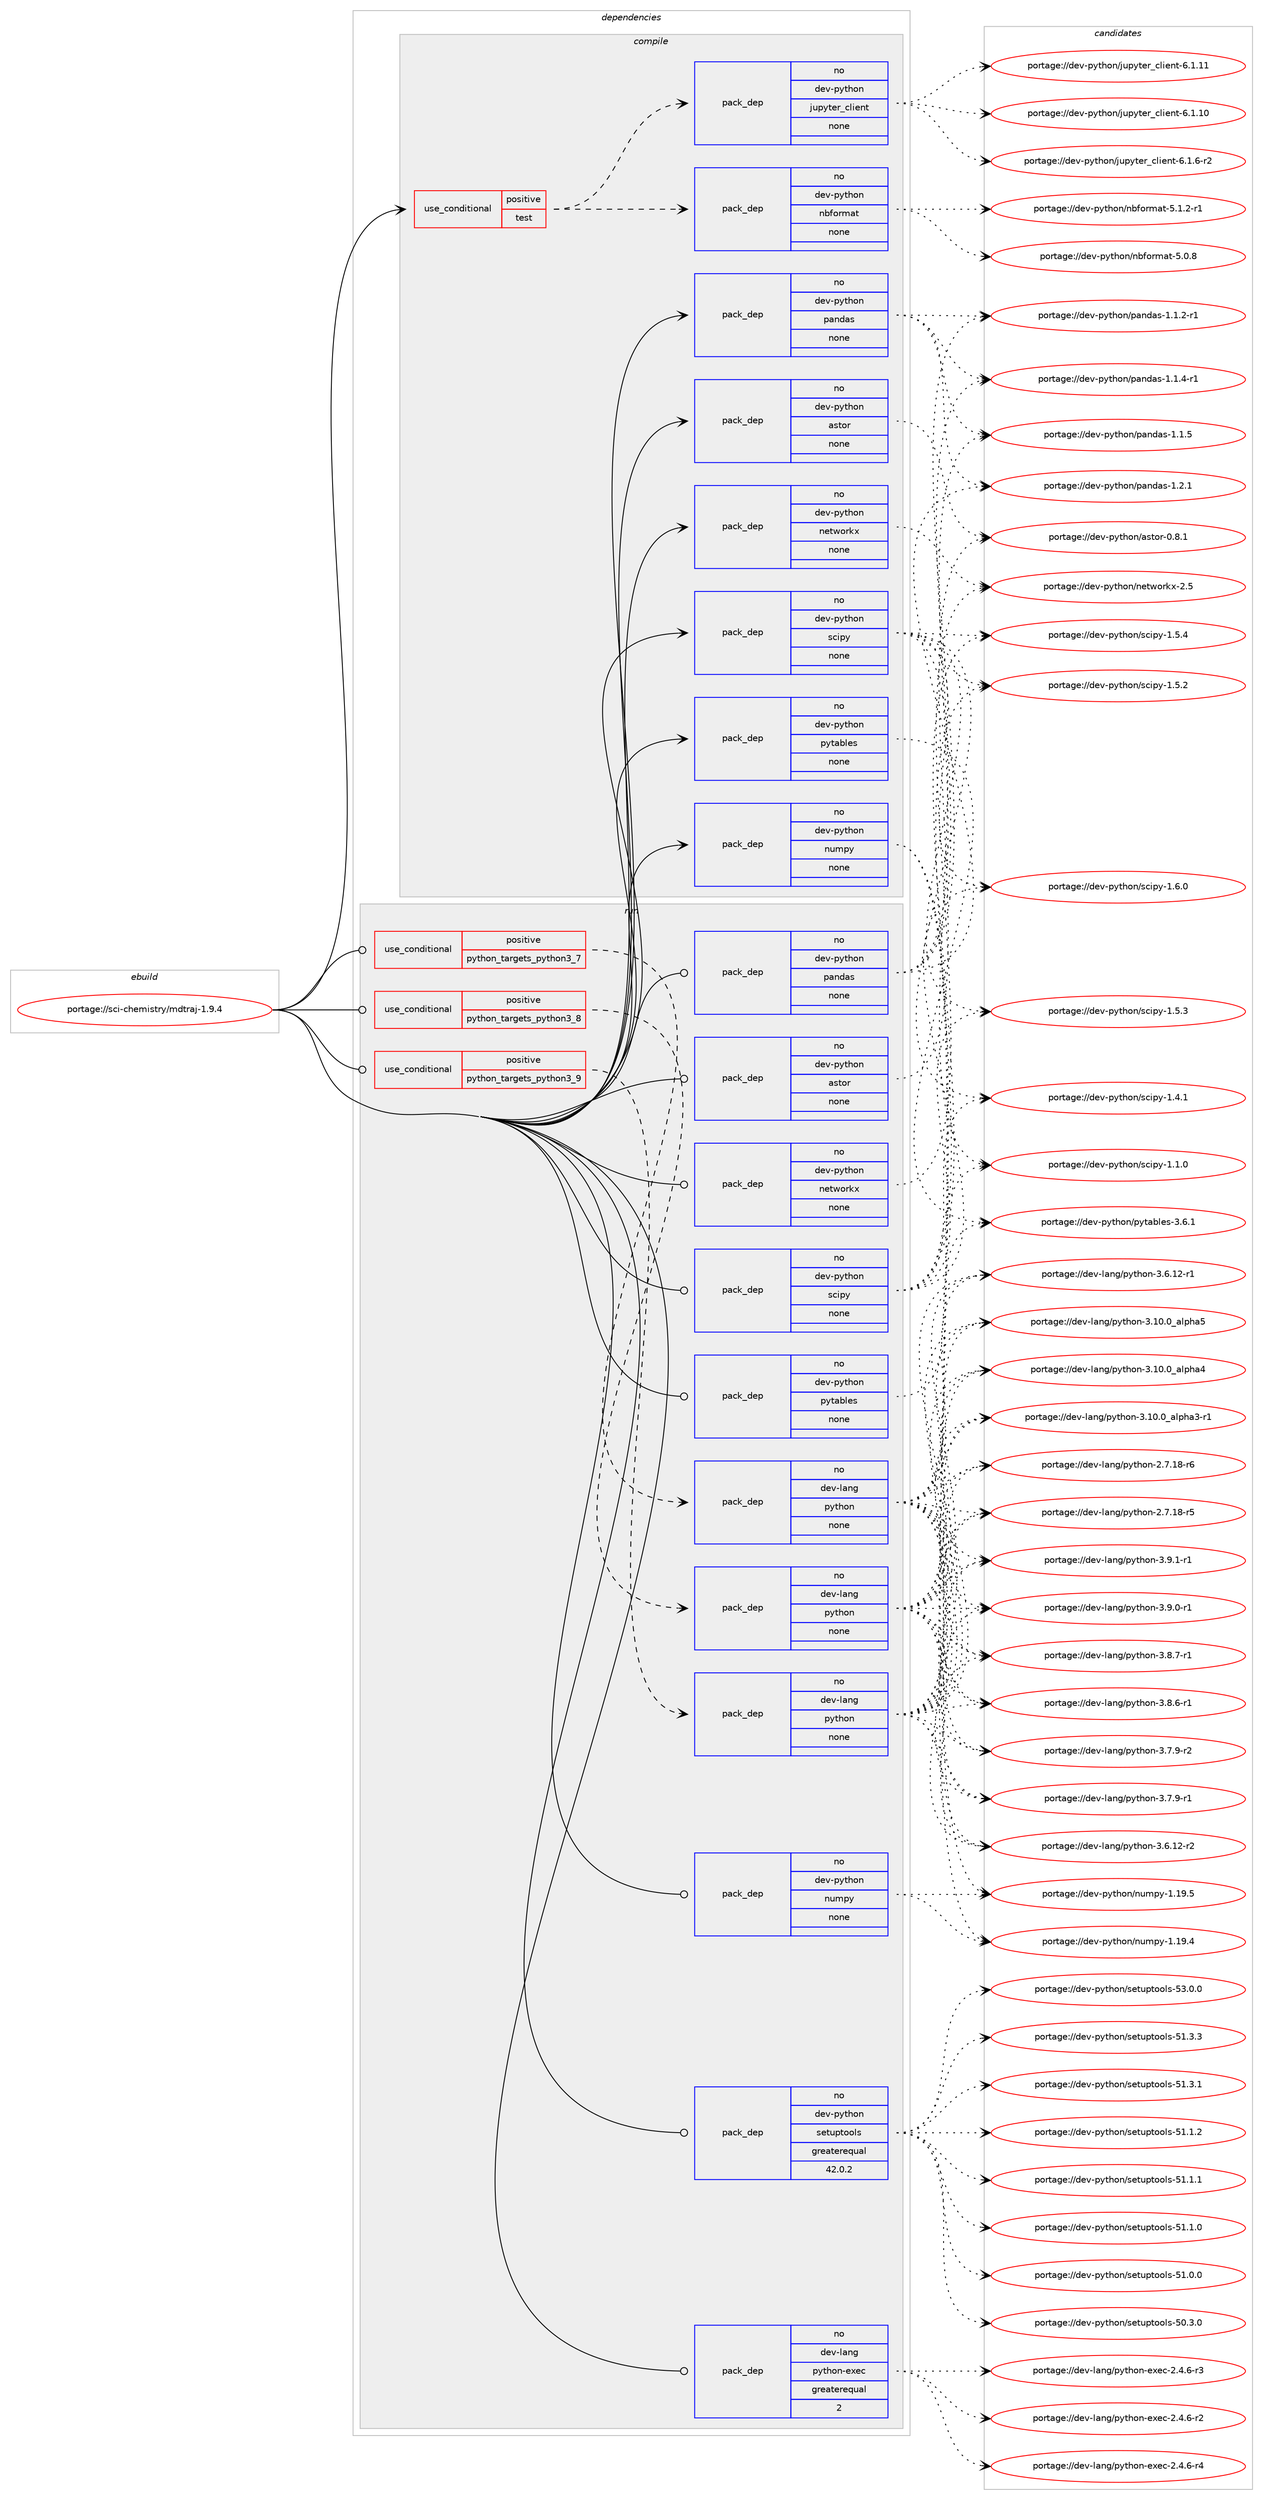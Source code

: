 digraph prolog {

# *************
# Graph options
# *************

newrank=true;
concentrate=true;
compound=true;
graph [rankdir=LR,fontname=Helvetica,fontsize=10,ranksep=1.5];#, ranksep=2.5, nodesep=0.2];
edge  [arrowhead=vee];
node  [fontname=Helvetica,fontsize=10];

# **********
# The ebuild
# **********

subgraph cluster_leftcol {
color=gray;
rank=same;
label=<<i>ebuild</i>>;
id [label="portage://sci-chemistry/mdtraj-1.9.4", color=red, width=4, href="../sci-chemistry/mdtraj-1.9.4.svg"];
}

# ****************
# The dependencies
# ****************

subgraph cluster_midcol {
color=gray;
label=<<i>dependencies</i>>;
subgraph cluster_compile {
fillcolor="#eeeeee";
style=filled;
label=<<i>compile</i>>;
subgraph cond5884 {
dependency18990 [label=<<TABLE BORDER="0" CELLBORDER="1" CELLSPACING="0" CELLPADDING="4"><TR><TD ROWSPAN="3" CELLPADDING="10">use_conditional</TD></TR><TR><TD>positive</TD></TR><TR><TD>test</TD></TR></TABLE>>, shape=none, color=red];
subgraph pack12956 {
dependency18991 [label=<<TABLE BORDER="0" CELLBORDER="1" CELLSPACING="0" CELLPADDING="4" WIDTH="220"><TR><TD ROWSPAN="6" CELLPADDING="30">pack_dep</TD></TR><TR><TD WIDTH="110">no</TD></TR><TR><TD>dev-python</TD></TR><TR><TD>jupyter_client</TD></TR><TR><TD>none</TD></TR><TR><TD></TD></TR></TABLE>>, shape=none, color=blue];
}
dependency18990:e -> dependency18991:w [weight=20,style="dashed",arrowhead="vee"];
subgraph pack12957 {
dependency18992 [label=<<TABLE BORDER="0" CELLBORDER="1" CELLSPACING="0" CELLPADDING="4" WIDTH="220"><TR><TD ROWSPAN="6" CELLPADDING="30">pack_dep</TD></TR><TR><TD WIDTH="110">no</TD></TR><TR><TD>dev-python</TD></TR><TR><TD>nbformat</TD></TR><TR><TD>none</TD></TR><TR><TD></TD></TR></TABLE>>, shape=none, color=blue];
}
dependency18990:e -> dependency18992:w [weight=20,style="dashed",arrowhead="vee"];
}
id:e -> dependency18990:w [weight=20,style="solid",arrowhead="vee"];
subgraph pack12958 {
dependency18993 [label=<<TABLE BORDER="0" CELLBORDER="1" CELLSPACING="0" CELLPADDING="4" WIDTH="220"><TR><TD ROWSPAN="6" CELLPADDING="30">pack_dep</TD></TR><TR><TD WIDTH="110">no</TD></TR><TR><TD>dev-python</TD></TR><TR><TD>astor</TD></TR><TR><TD>none</TD></TR><TR><TD></TD></TR></TABLE>>, shape=none, color=blue];
}
id:e -> dependency18993:w [weight=20,style="solid",arrowhead="vee"];
subgraph pack12959 {
dependency18994 [label=<<TABLE BORDER="0" CELLBORDER="1" CELLSPACING="0" CELLPADDING="4" WIDTH="220"><TR><TD ROWSPAN="6" CELLPADDING="30">pack_dep</TD></TR><TR><TD WIDTH="110">no</TD></TR><TR><TD>dev-python</TD></TR><TR><TD>networkx</TD></TR><TR><TD>none</TD></TR><TR><TD></TD></TR></TABLE>>, shape=none, color=blue];
}
id:e -> dependency18994:w [weight=20,style="solid",arrowhead="vee"];
subgraph pack12960 {
dependency18995 [label=<<TABLE BORDER="0" CELLBORDER="1" CELLSPACING="0" CELLPADDING="4" WIDTH="220"><TR><TD ROWSPAN="6" CELLPADDING="30">pack_dep</TD></TR><TR><TD WIDTH="110">no</TD></TR><TR><TD>dev-python</TD></TR><TR><TD>numpy</TD></TR><TR><TD>none</TD></TR><TR><TD></TD></TR></TABLE>>, shape=none, color=blue];
}
id:e -> dependency18995:w [weight=20,style="solid",arrowhead="vee"];
subgraph pack12961 {
dependency18996 [label=<<TABLE BORDER="0" CELLBORDER="1" CELLSPACING="0" CELLPADDING="4" WIDTH="220"><TR><TD ROWSPAN="6" CELLPADDING="30">pack_dep</TD></TR><TR><TD WIDTH="110">no</TD></TR><TR><TD>dev-python</TD></TR><TR><TD>pandas</TD></TR><TR><TD>none</TD></TR><TR><TD></TD></TR></TABLE>>, shape=none, color=blue];
}
id:e -> dependency18996:w [weight=20,style="solid",arrowhead="vee"];
subgraph pack12962 {
dependency18997 [label=<<TABLE BORDER="0" CELLBORDER="1" CELLSPACING="0" CELLPADDING="4" WIDTH="220"><TR><TD ROWSPAN="6" CELLPADDING="30">pack_dep</TD></TR><TR><TD WIDTH="110">no</TD></TR><TR><TD>dev-python</TD></TR><TR><TD>pytables</TD></TR><TR><TD>none</TD></TR><TR><TD></TD></TR></TABLE>>, shape=none, color=blue];
}
id:e -> dependency18997:w [weight=20,style="solid",arrowhead="vee"];
subgraph pack12963 {
dependency18998 [label=<<TABLE BORDER="0" CELLBORDER="1" CELLSPACING="0" CELLPADDING="4" WIDTH="220"><TR><TD ROWSPAN="6" CELLPADDING="30">pack_dep</TD></TR><TR><TD WIDTH="110">no</TD></TR><TR><TD>dev-python</TD></TR><TR><TD>scipy</TD></TR><TR><TD>none</TD></TR><TR><TD></TD></TR></TABLE>>, shape=none, color=blue];
}
id:e -> dependency18998:w [weight=20,style="solid",arrowhead="vee"];
}
subgraph cluster_compileandrun {
fillcolor="#eeeeee";
style=filled;
label=<<i>compile and run</i>>;
}
subgraph cluster_run {
fillcolor="#eeeeee";
style=filled;
label=<<i>run</i>>;
subgraph cond5885 {
dependency18999 [label=<<TABLE BORDER="0" CELLBORDER="1" CELLSPACING="0" CELLPADDING="4"><TR><TD ROWSPAN="3" CELLPADDING="10">use_conditional</TD></TR><TR><TD>positive</TD></TR><TR><TD>python_targets_python3_7</TD></TR></TABLE>>, shape=none, color=red];
subgraph pack12964 {
dependency19000 [label=<<TABLE BORDER="0" CELLBORDER="1" CELLSPACING="0" CELLPADDING="4" WIDTH="220"><TR><TD ROWSPAN="6" CELLPADDING="30">pack_dep</TD></TR><TR><TD WIDTH="110">no</TD></TR><TR><TD>dev-lang</TD></TR><TR><TD>python</TD></TR><TR><TD>none</TD></TR><TR><TD></TD></TR></TABLE>>, shape=none, color=blue];
}
dependency18999:e -> dependency19000:w [weight=20,style="dashed",arrowhead="vee"];
}
id:e -> dependency18999:w [weight=20,style="solid",arrowhead="odot"];
subgraph cond5886 {
dependency19001 [label=<<TABLE BORDER="0" CELLBORDER="1" CELLSPACING="0" CELLPADDING="4"><TR><TD ROWSPAN="3" CELLPADDING="10">use_conditional</TD></TR><TR><TD>positive</TD></TR><TR><TD>python_targets_python3_8</TD></TR></TABLE>>, shape=none, color=red];
subgraph pack12965 {
dependency19002 [label=<<TABLE BORDER="0" CELLBORDER="1" CELLSPACING="0" CELLPADDING="4" WIDTH="220"><TR><TD ROWSPAN="6" CELLPADDING="30">pack_dep</TD></TR><TR><TD WIDTH="110">no</TD></TR><TR><TD>dev-lang</TD></TR><TR><TD>python</TD></TR><TR><TD>none</TD></TR><TR><TD></TD></TR></TABLE>>, shape=none, color=blue];
}
dependency19001:e -> dependency19002:w [weight=20,style="dashed",arrowhead="vee"];
}
id:e -> dependency19001:w [weight=20,style="solid",arrowhead="odot"];
subgraph cond5887 {
dependency19003 [label=<<TABLE BORDER="0" CELLBORDER="1" CELLSPACING="0" CELLPADDING="4"><TR><TD ROWSPAN="3" CELLPADDING="10">use_conditional</TD></TR><TR><TD>positive</TD></TR><TR><TD>python_targets_python3_9</TD></TR></TABLE>>, shape=none, color=red];
subgraph pack12966 {
dependency19004 [label=<<TABLE BORDER="0" CELLBORDER="1" CELLSPACING="0" CELLPADDING="4" WIDTH="220"><TR><TD ROWSPAN="6" CELLPADDING="30">pack_dep</TD></TR><TR><TD WIDTH="110">no</TD></TR><TR><TD>dev-lang</TD></TR><TR><TD>python</TD></TR><TR><TD>none</TD></TR><TR><TD></TD></TR></TABLE>>, shape=none, color=blue];
}
dependency19003:e -> dependency19004:w [weight=20,style="dashed",arrowhead="vee"];
}
id:e -> dependency19003:w [weight=20,style="solid",arrowhead="odot"];
subgraph pack12967 {
dependency19005 [label=<<TABLE BORDER="0" CELLBORDER="1" CELLSPACING="0" CELLPADDING="4" WIDTH="220"><TR><TD ROWSPAN="6" CELLPADDING="30">pack_dep</TD></TR><TR><TD WIDTH="110">no</TD></TR><TR><TD>dev-lang</TD></TR><TR><TD>python-exec</TD></TR><TR><TD>greaterequal</TD></TR><TR><TD>2</TD></TR></TABLE>>, shape=none, color=blue];
}
id:e -> dependency19005:w [weight=20,style="solid",arrowhead="odot"];
subgraph pack12968 {
dependency19006 [label=<<TABLE BORDER="0" CELLBORDER="1" CELLSPACING="0" CELLPADDING="4" WIDTH="220"><TR><TD ROWSPAN="6" CELLPADDING="30">pack_dep</TD></TR><TR><TD WIDTH="110">no</TD></TR><TR><TD>dev-python</TD></TR><TR><TD>astor</TD></TR><TR><TD>none</TD></TR><TR><TD></TD></TR></TABLE>>, shape=none, color=blue];
}
id:e -> dependency19006:w [weight=20,style="solid",arrowhead="odot"];
subgraph pack12969 {
dependency19007 [label=<<TABLE BORDER="0" CELLBORDER="1" CELLSPACING="0" CELLPADDING="4" WIDTH="220"><TR><TD ROWSPAN="6" CELLPADDING="30">pack_dep</TD></TR><TR><TD WIDTH="110">no</TD></TR><TR><TD>dev-python</TD></TR><TR><TD>networkx</TD></TR><TR><TD>none</TD></TR><TR><TD></TD></TR></TABLE>>, shape=none, color=blue];
}
id:e -> dependency19007:w [weight=20,style="solid",arrowhead="odot"];
subgraph pack12970 {
dependency19008 [label=<<TABLE BORDER="0" CELLBORDER="1" CELLSPACING="0" CELLPADDING="4" WIDTH="220"><TR><TD ROWSPAN="6" CELLPADDING="30">pack_dep</TD></TR><TR><TD WIDTH="110">no</TD></TR><TR><TD>dev-python</TD></TR><TR><TD>numpy</TD></TR><TR><TD>none</TD></TR><TR><TD></TD></TR></TABLE>>, shape=none, color=blue];
}
id:e -> dependency19008:w [weight=20,style="solid",arrowhead="odot"];
subgraph pack12971 {
dependency19009 [label=<<TABLE BORDER="0" CELLBORDER="1" CELLSPACING="0" CELLPADDING="4" WIDTH="220"><TR><TD ROWSPAN="6" CELLPADDING="30">pack_dep</TD></TR><TR><TD WIDTH="110">no</TD></TR><TR><TD>dev-python</TD></TR><TR><TD>pandas</TD></TR><TR><TD>none</TD></TR><TR><TD></TD></TR></TABLE>>, shape=none, color=blue];
}
id:e -> dependency19009:w [weight=20,style="solid",arrowhead="odot"];
subgraph pack12972 {
dependency19010 [label=<<TABLE BORDER="0" CELLBORDER="1" CELLSPACING="0" CELLPADDING="4" WIDTH="220"><TR><TD ROWSPAN="6" CELLPADDING="30">pack_dep</TD></TR><TR><TD WIDTH="110">no</TD></TR><TR><TD>dev-python</TD></TR><TR><TD>pytables</TD></TR><TR><TD>none</TD></TR><TR><TD></TD></TR></TABLE>>, shape=none, color=blue];
}
id:e -> dependency19010:w [weight=20,style="solid",arrowhead="odot"];
subgraph pack12973 {
dependency19011 [label=<<TABLE BORDER="0" CELLBORDER="1" CELLSPACING="0" CELLPADDING="4" WIDTH="220"><TR><TD ROWSPAN="6" CELLPADDING="30">pack_dep</TD></TR><TR><TD WIDTH="110">no</TD></TR><TR><TD>dev-python</TD></TR><TR><TD>scipy</TD></TR><TR><TD>none</TD></TR><TR><TD></TD></TR></TABLE>>, shape=none, color=blue];
}
id:e -> dependency19011:w [weight=20,style="solid",arrowhead="odot"];
subgraph pack12974 {
dependency19012 [label=<<TABLE BORDER="0" CELLBORDER="1" CELLSPACING="0" CELLPADDING="4" WIDTH="220"><TR><TD ROWSPAN="6" CELLPADDING="30">pack_dep</TD></TR><TR><TD WIDTH="110">no</TD></TR><TR><TD>dev-python</TD></TR><TR><TD>setuptools</TD></TR><TR><TD>greaterequal</TD></TR><TR><TD>42.0.2</TD></TR></TABLE>>, shape=none, color=blue];
}
id:e -> dependency19012:w [weight=20,style="solid",arrowhead="odot"];
}
}

# **************
# The candidates
# **************

subgraph cluster_choices {
rank=same;
color=gray;
label=<<i>candidates</i>>;

subgraph choice12956 {
color=black;
nodesep=1;
choice100101118451121211161041111104710611711212111610111495991081051011101164554464946544511450 [label="portage://dev-python/jupyter_client-6.1.6-r2", color=red, width=4,href="../dev-python/jupyter_client-6.1.6-r2.svg"];
choice1001011184511212111610411111047106117112121116101114959910810510111011645544649464949 [label="portage://dev-python/jupyter_client-6.1.11", color=red, width=4,href="../dev-python/jupyter_client-6.1.11.svg"];
choice1001011184511212111610411111047106117112121116101114959910810510111011645544649464948 [label="portage://dev-python/jupyter_client-6.1.10", color=red, width=4,href="../dev-python/jupyter_client-6.1.10.svg"];
dependency18991:e -> choice100101118451121211161041111104710611711212111610111495991081051011101164554464946544511450:w [style=dotted,weight="100"];
dependency18991:e -> choice1001011184511212111610411111047106117112121116101114959910810510111011645544649464949:w [style=dotted,weight="100"];
dependency18991:e -> choice1001011184511212111610411111047106117112121116101114959910810510111011645544649464948:w [style=dotted,weight="100"];
}
subgraph choice12957 {
color=black;
nodesep=1;
choice100101118451121211161041111104711098102111114109971164553464946504511449 [label="portage://dev-python/nbformat-5.1.2-r1", color=red, width=4,href="../dev-python/nbformat-5.1.2-r1.svg"];
choice10010111845112121116104111110471109810211111410997116455346484656 [label="portage://dev-python/nbformat-5.0.8", color=red, width=4,href="../dev-python/nbformat-5.0.8.svg"];
dependency18992:e -> choice100101118451121211161041111104711098102111114109971164553464946504511449:w [style=dotted,weight="100"];
dependency18992:e -> choice10010111845112121116104111110471109810211111410997116455346484656:w [style=dotted,weight="100"];
}
subgraph choice12958 {
color=black;
nodesep=1;
choice100101118451121211161041111104797115116111114454846564649 [label="portage://dev-python/astor-0.8.1", color=red, width=4,href="../dev-python/astor-0.8.1.svg"];
dependency18993:e -> choice100101118451121211161041111104797115116111114454846564649:w [style=dotted,weight="100"];
}
subgraph choice12959 {
color=black;
nodesep=1;
choice100101118451121211161041111104711010111611911111410712045504653 [label="portage://dev-python/networkx-2.5", color=red, width=4,href="../dev-python/networkx-2.5.svg"];
dependency18994:e -> choice100101118451121211161041111104711010111611911111410712045504653:w [style=dotted,weight="100"];
}
subgraph choice12960 {
color=black;
nodesep=1;
choice100101118451121211161041111104711011710911212145494649574653 [label="portage://dev-python/numpy-1.19.5", color=red, width=4,href="../dev-python/numpy-1.19.5.svg"];
choice100101118451121211161041111104711011710911212145494649574652 [label="portage://dev-python/numpy-1.19.4", color=red, width=4,href="../dev-python/numpy-1.19.4.svg"];
dependency18995:e -> choice100101118451121211161041111104711011710911212145494649574653:w [style=dotted,weight="100"];
dependency18995:e -> choice100101118451121211161041111104711011710911212145494649574652:w [style=dotted,weight="100"];
}
subgraph choice12961 {
color=black;
nodesep=1;
choice10010111845112121116104111110471129711010097115454946504649 [label="portage://dev-python/pandas-1.2.1", color=red, width=4,href="../dev-python/pandas-1.2.1.svg"];
choice10010111845112121116104111110471129711010097115454946494653 [label="portage://dev-python/pandas-1.1.5", color=red, width=4,href="../dev-python/pandas-1.1.5.svg"];
choice100101118451121211161041111104711297110100971154549464946524511449 [label="portage://dev-python/pandas-1.1.4-r1", color=red, width=4,href="../dev-python/pandas-1.1.4-r1.svg"];
choice100101118451121211161041111104711297110100971154549464946504511449 [label="portage://dev-python/pandas-1.1.2-r1", color=red, width=4,href="../dev-python/pandas-1.1.2-r1.svg"];
dependency18996:e -> choice10010111845112121116104111110471129711010097115454946504649:w [style=dotted,weight="100"];
dependency18996:e -> choice10010111845112121116104111110471129711010097115454946494653:w [style=dotted,weight="100"];
dependency18996:e -> choice100101118451121211161041111104711297110100971154549464946524511449:w [style=dotted,weight="100"];
dependency18996:e -> choice100101118451121211161041111104711297110100971154549464946504511449:w [style=dotted,weight="100"];
}
subgraph choice12962 {
color=black;
nodesep=1;
choice10010111845112121116104111110471121211169798108101115455146544649 [label="portage://dev-python/pytables-3.6.1", color=red, width=4,href="../dev-python/pytables-3.6.1.svg"];
dependency18997:e -> choice10010111845112121116104111110471121211169798108101115455146544649:w [style=dotted,weight="100"];
}
subgraph choice12963 {
color=black;
nodesep=1;
choice100101118451121211161041111104711599105112121454946544648 [label="portage://dev-python/scipy-1.6.0", color=red, width=4,href="../dev-python/scipy-1.6.0.svg"];
choice100101118451121211161041111104711599105112121454946534652 [label="portage://dev-python/scipy-1.5.4", color=red, width=4,href="../dev-python/scipy-1.5.4.svg"];
choice100101118451121211161041111104711599105112121454946534651 [label="portage://dev-python/scipy-1.5.3", color=red, width=4,href="../dev-python/scipy-1.5.3.svg"];
choice100101118451121211161041111104711599105112121454946534650 [label="portage://dev-python/scipy-1.5.2", color=red, width=4,href="../dev-python/scipy-1.5.2.svg"];
choice100101118451121211161041111104711599105112121454946524649 [label="portage://dev-python/scipy-1.4.1", color=red, width=4,href="../dev-python/scipy-1.4.1.svg"];
choice100101118451121211161041111104711599105112121454946494648 [label="portage://dev-python/scipy-1.1.0", color=red, width=4,href="../dev-python/scipy-1.1.0.svg"];
dependency18998:e -> choice100101118451121211161041111104711599105112121454946544648:w [style=dotted,weight="100"];
dependency18998:e -> choice100101118451121211161041111104711599105112121454946534652:w [style=dotted,weight="100"];
dependency18998:e -> choice100101118451121211161041111104711599105112121454946534651:w [style=dotted,weight="100"];
dependency18998:e -> choice100101118451121211161041111104711599105112121454946534650:w [style=dotted,weight="100"];
dependency18998:e -> choice100101118451121211161041111104711599105112121454946524649:w [style=dotted,weight="100"];
dependency18998:e -> choice100101118451121211161041111104711599105112121454946494648:w [style=dotted,weight="100"];
}
subgraph choice12964 {
color=black;
nodesep=1;
choice1001011184510897110103471121211161041111104551465746494511449 [label="portage://dev-lang/python-3.9.1-r1", color=red, width=4,href="../dev-lang/python-3.9.1-r1.svg"];
choice1001011184510897110103471121211161041111104551465746484511449 [label="portage://dev-lang/python-3.9.0-r1", color=red, width=4,href="../dev-lang/python-3.9.0-r1.svg"];
choice1001011184510897110103471121211161041111104551465646554511449 [label="portage://dev-lang/python-3.8.7-r1", color=red, width=4,href="../dev-lang/python-3.8.7-r1.svg"];
choice1001011184510897110103471121211161041111104551465646544511449 [label="portage://dev-lang/python-3.8.6-r1", color=red, width=4,href="../dev-lang/python-3.8.6-r1.svg"];
choice1001011184510897110103471121211161041111104551465546574511450 [label="portage://dev-lang/python-3.7.9-r2", color=red, width=4,href="../dev-lang/python-3.7.9-r2.svg"];
choice1001011184510897110103471121211161041111104551465546574511449 [label="portage://dev-lang/python-3.7.9-r1", color=red, width=4,href="../dev-lang/python-3.7.9-r1.svg"];
choice100101118451089711010347112121116104111110455146544649504511450 [label="portage://dev-lang/python-3.6.12-r2", color=red, width=4,href="../dev-lang/python-3.6.12-r2.svg"];
choice100101118451089711010347112121116104111110455146544649504511449 [label="portage://dev-lang/python-3.6.12-r1", color=red, width=4,href="../dev-lang/python-3.6.12-r1.svg"];
choice1001011184510897110103471121211161041111104551464948464895971081121049753 [label="portage://dev-lang/python-3.10.0_alpha5", color=red, width=4,href="../dev-lang/python-3.10.0_alpha5.svg"];
choice1001011184510897110103471121211161041111104551464948464895971081121049752 [label="portage://dev-lang/python-3.10.0_alpha4", color=red, width=4,href="../dev-lang/python-3.10.0_alpha4.svg"];
choice10010111845108971101034711212111610411111045514649484648959710811210497514511449 [label="portage://dev-lang/python-3.10.0_alpha3-r1", color=red, width=4,href="../dev-lang/python-3.10.0_alpha3-r1.svg"];
choice100101118451089711010347112121116104111110455046554649564511454 [label="portage://dev-lang/python-2.7.18-r6", color=red, width=4,href="../dev-lang/python-2.7.18-r6.svg"];
choice100101118451089711010347112121116104111110455046554649564511453 [label="portage://dev-lang/python-2.7.18-r5", color=red, width=4,href="../dev-lang/python-2.7.18-r5.svg"];
dependency19000:e -> choice1001011184510897110103471121211161041111104551465746494511449:w [style=dotted,weight="100"];
dependency19000:e -> choice1001011184510897110103471121211161041111104551465746484511449:w [style=dotted,weight="100"];
dependency19000:e -> choice1001011184510897110103471121211161041111104551465646554511449:w [style=dotted,weight="100"];
dependency19000:e -> choice1001011184510897110103471121211161041111104551465646544511449:w [style=dotted,weight="100"];
dependency19000:e -> choice1001011184510897110103471121211161041111104551465546574511450:w [style=dotted,weight="100"];
dependency19000:e -> choice1001011184510897110103471121211161041111104551465546574511449:w [style=dotted,weight="100"];
dependency19000:e -> choice100101118451089711010347112121116104111110455146544649504511450:w [style=dotted,weight="100"];
dependency19000:e -> choice100101118451089711010347112121116104111110455146544649504511449:w [style=dotted,weight="100"];
dependency19000:e -> choice1001011184510897110103471121211161041111104551464948464895971081121049753:w [style=dotted,weight="100"];
dependency19000:e -> choice1001011184510897110103471121211161041111104551464948464895971081121049752:w [style=dotted,weight="100"];
dependency19000:e -> choice10010111845108971101034711212111610411111045514649484648959710811210497514511449:w [style=dotted,weight="100"];
dependency19000:e -> choice100101118451089711010347112121116104111110455046554649564511454:w [style=dotted,weight="100"];
dependency19000:e -> choice100101118451089711010347112121116104111110455046554649564511453:w [style=dotted,weight="100"];
}
subgraph choice12965 {
color=black;
nodesep=1;
choice1001011184510897110103471121211161041111104551465746494511449 [label="portage://dev-lang/python-3.9.1-r1", color=red, width=4,href="../dev-lang/python-3.9.1-r1.svg"];
choice1001011184510897110103471121211161041111104551465746484511449 [label="portage://dev-lang/python-3.9.0-r1", color=red, width=4,href="../dev-lang/python-3.9.0-r1.svg"];
choice1001011184510897110103471121211161041111104551465646554511449 [label="portage://dev-lang/python-3.8.7-r1", color=red, width=4,href="../dev-lang/python-3.8.7-r1.svg"];
choice1001011184510897110103471121211161041111104551465646544511449 [label="portage://dev-lang/python-3.8.6-r1", color=red, width=4,href="../dev-lang/python-3.8.6-r1.svg"];
choice1001011184510897110103471121211161041111104551465546574511450 [label="portage://dev-lang/python-3.7.9-r2", color=red, width=4,href="../dev-lang/python-3.7.9-r2.svg"];
choice1001011184510897110103471121211161041111104551465546574511449 [label="portage://dev-lang/python-3.7.9-r1", color=red, width=4,href="../dev-lang/python-3.7.9-r1.svg"];
choice100101118451089711010347112121116104111110455146544649504511450 [label="portage://dev-lang/python-3.6.12-r2", color=red, width=4,href="../dev-lang/python-3.6.12-r2.svg"];
choice100101118451089711010347112121116104111110455146544649504511449 [label="portage://dev-lang/python-3.6.12-r1", color=red, width=4,href="../dev-lang/python-3.6.12-r1.svg"];
choice1001011184510897110103471121211161041111104551464948464895971081121049753 [label="portage://dev-lang/python-3.10.0_alpha5", color=red, width=4,href="../dev-lang/python-3.10.0_alpha5.svg"];
choice1001011184510897110103471121211161041111104551464948464895971081121049752 [label="portage://dev-lang/python-3.10.0_alpha4", color=red, width=4,href="../dev-lang/python-3.10.0_alpha4.svg"];
choice10010111845108971101034711212111610411111045514649484648959710811210497514511449 [label="portage://dev-lang/python-3.10.0_alpha3-r1", color=red, width=4,href="../dev-lang/python-3.10.0_alpha3-r1.svg"];
choice100101118451089711010347112121116104111110455046554649564511454 [label="portage://dev-lang/python-2.7.18-r6", color=red, width=4,href="../dev-lang/python-2.7.18-r6.svg"];
choice100101118451089711010347112121116104111110455046554649564511453 [label="portage://dev-lang/python-2.7.18-r5", color=red, width=4,href="../dev-lang/python-2.7.18-r5.svg"];
dependency19002:e -> choice1001011184510897110103471121211161041111104551465746494511449:w [style=dotted,weight="100"];
dependency19002:e -> choice1001011184510897110103471121211161041111104551465746484511449:w [style=dotted,weight="100"];
dependency19002:e -> choice1001011184510897110103471121211161041111104551465646554511449:w [style=dotted,weight="100"];
dependency19002:e -> choice1001011184510897110103471121211161041111104551465646544511449:w [style=dotted,weight="100"];
dependency19002:e -> choice1001011184510897110103471121211161041111104551465546574511450:w [style=dotted,weight="100"];
dependency19002:e -> choice1001011184510897110103471121211161041111104551465546574511449:w [style=dotted,weight="100"];
dependency19002:e -> choice100101118451089711010347112121116104111110455146544649504511450:w [style=dotted,weight="100"];
dependency19002:e -> choice100101118451089711010347112121116104111110455146544649504511449:w [style=dotted,weight="100"];
dependency19002:e -> choice1001011184510897110103471121211161041111104551464948464895971081121049753:w [style=dotted,weight="100"];
dependency19002:e -> choice1001011184510897110103471121211161041111104551464948464895971081121049752:w [style=dotted,weight="100"];
dependency19002:e -> choice10010111845108971101034711212111610411111045514649484648959710811210497514511449:w [style=dotted,weight="100"];
dependency19002:e -> choice100101118451089711010347112121116104111110455046554649564511454:w [style=dotted,weight="100"];
dependency19002:e -> choice100101118451089711010347112121116104111110455046554649564511453:w [style=dotted,weight="100"];
}
subgraph choice12966 {
color=black;
nodesep=1;
choice1001011184510897110103471121211161041111104551465746494511449 [label="portage://dev-lang/python-3.9.1-r1", color=red, width=4,href="../dev-lang/python-3.9.1-r1.svg"];
choice1001011184510897110103471121211161041111104551465746484511449 [label="portage://dev-lang/python-3.9.0-r1", color=red, width=4,href="../dev-lang/python-3.9.0-r1.svg"];
choice1001011184510897110103471121211161041111104551465646554511449 [label="portage://dev-lang/python-3.8.7-r1", color=red, width=4,href="../dev-lang/python-3.8.7-r1.svg"];
choice1001011184510897110103471121211161041111104551465646544511449 [label="portage://dev-lang/python-3.8.6-r1", color=red, width=4,href="../dev-lang/python-3.8.6-r1.svg"];
choice1001011184510897110103471121211161041111104551465546574511450 [label="portage://dev-lang/python-3.7.9-r2", color=red, width=4,href="../dev-lang/python-3.7.9-r2.svg"];
choice1001011184510897110103471121211161041111104551465546574511449 [label="portage://dev-lang/python-3.7.9-r1", color=red, width=4,href="../dev-lang/python-3.7.9-r1.svg"];
choice100101118451089711010347112121116104111110455146544649504511450 [label="portage://dev-lang/python-3.6.12-r2", color=red, width=4,href="../dev-lang/python-3.6.12-r2.svg"];
choice100101118451089711010347112121116104111110455146544649504511449 [label="portage://dev-lang/python-3.6.12-r1", color=red, width=4,href="../dev-lang/python-3.6.12-r1.svg"];
choice1001011184510897110103471121211161041111104551464948464895971081121049753 [label="portage://dev-lang/python-3.10.0_alpha5", color=red, width=4,href="../dev-lang/python-3.10.0_alpha5.svg"];
choice1001011184510897110103471121211161041111104551464948464895971081121049752 [label="portage://dev-lang/python-3.10.0_alpha4", color=red, width=4,href="../dev-lang/python-3.10.0_alpha4.svg"];
choice10010111845108971101034711212111610411111045514649484648959710811210497514511449 [label="portage://dev-lang/python-3.10.0_alpha3-r1", color=red, width=4,href="../dev-lang/python-3.10.0_alpha3-r1.svg"];
choice100101118451089711010347112121116104111110455046554649564511454 [label="portage://dev-lang/python-2.7.18-r6", color=red, width=4,href="../dev-lang/python-2.7.18-r6.svg"];
choice100101118451089711010347112121116104111110455046554649564511453 [label="portage://dev-lang/python-2.7.18-r5", color=red, width=4,href="../dev-lang/python-2.7.18-r5.svg"];
dependency19004:e -> choice1001011184510897110103471121211161041111104551465746494511449:w [style=dotted,weight="100"];
dependency19004:e -> choice1001011184510897110103471121211161041111104551465746484511449:w [style=dotted,weight="100"];
dependency19004:e -> choice1001011184510897110103471121211161041111104551465646554511449:w [style=dotted,weight="100"];
dependency19004:e -> choice1001011184510897110103471121211161041111104551465646544511449:w [style=dotted,weight="100"];
dependency19004:e -> choice1001011184510897110103471121211161041111104551465546574511450:w [style=dotted,weight="100"];
dependency19004:e -> choice1001011184510897110103471121211161041111104551465546574511449:w [style=dotted,weight="100"];
dependency19004:e -> choice100101118451089711010347112121116104111110455146544649504511450:w [style=dotted,weight="100"];
dependency19004:e -> choice100101118451089711010347112121116104111110455146544649504511449:w [style=dotted,weight="100"];
dependency19004:e -> choice1001011184510897110103471121211161041111104551464948464895971081121049753:w [style=dotted,weight="100"];
dependency19004:e -> choice1001011184510897110103471121211161041111104551464948464895971081121049752:w [style=dotted,weight="100"];
dependency19004:e -> choice10010111845108971101034711212111610411111045514649484648959710811210497514511449:w [style=dotted,weight="100"];
dependency19004:e -> choice100101118451089711010347112121116104111110455046554649564511454:w [style=dotted,weight="100"];
dependency19004:e -> choice100101118451089711010347112121116104111110455046554649564511453:w [style=dotted,weight="100"];
}
subgraph choice12967 {
color=black;
nodesep=1;
choice10010111845108971101034711212111610411111045101120101994550465246544511452 [label="portage://dev-lang/python-exec-2.4.6-r4", color=red, width=4,href="../dev-lang/python-exec-2.4.6-r4.svg"];
choice10010111845108971101034711212111610411111045101120101994550465246544511451 [label="portage://dev-lang/python-exec-2.4.6-r3", color=red, width=4,href="../dev-lang/python-exec-2.4.6-r3.svg"];
choice10010111845108971101034711212111610411111045101120101994550465246544511450 [label="portage://dev-lang/python-exec-2.4.6-r2", color=red, width=4,href="../dev-lang/python-exec-2.4.6-r2.svg"];
dependency19005:e -> choice10010111845108971101034711212111610411111045101120101994550465246544511452:w [style=dotted,weight="100"];
dependency19005:e -> choice10010111845108971101034711212111610411111045101120101994550465246544511451:w [style=dotted,weight="100"];
dependency19005:e -> choice10010111845108971101034711212111610411111045101120101994550465246544511450:w [style=dotted,weight="100"];
}
subgraph choice12968 {
color=black;
nodesep=1;
choice100101118451121211161041111104797115116111114454846564649 [label="portage://dev-python/astor-0.8.1", color=red, width=4,href="../dev-python/astor-0.8.1.svg"];
dependency19006:e -> choice100101118451121211161041111104797115116111114454846564649:w [style=dotted,weight="100"];
}
subgraph choice12969 {
color=black;
nodesep=1;
choice100101118451121211161041111104711010111611911111410712045504653 [label="portage://dev-python/networkx-2.5", color=red, width=4,href="../dev-python/networkx-2.5.svg"];
dependency19007:e -> choice100101118451121211161041111104711010111611911111410712045504653:w [style=dotted,weight="100"];
}
subgraph choice12970 {
color=black;
nodesep=1;
choice100101118451121211161041111104711011710911212145494649574653 [label="portage://dev-python/numpy-1.19.5", color=red, width=4,href="../dev-python/numpy-1.19.5.svg"];
choice100101118451121211161041111104711011710911212145494649574652 [label="portage://dev-python/numpy-1.19.4", color=red, width=4,href="../dev-python/numpy-1.19.4.svg"];
dependency19008:e -> choice100101118451121211161041111104711011710911212145494649574653:w [style=dotted,weight="100"];
dependency19008:e -> choice100101118451121211161041111104711011710911212145494649574652:w [style=dotted,weight="100"];
}
subgraph choice12971 {
color=black;
nodesep=1;
choice10010111845112121116104111110471129711010097115454946504649 [label="portage://dev-python/pandas-1.2.1", color=red, width=4,href="../dev-python/pandas-1.2.1.svg"];
choice10010111845112121116104111110471129711010097115454946494653 [label="portage://dev-python/pandas-1.1.5", color=red, width=4,href="../dev-python/pandas-1.1.5.svg"];
choice100101118451121211161041111104711297110100971154549464946524511449 [label="portage://dev-python/pandas-1.1.4-r1", color=red, width=4,href="../dev-python/pandas-1.1.4-r1.svg"];
choice100101118451121211161041111104711297110100971154549464946504511449 [label="portage://dev-python/pandas-1.1.2-r1", color=red, width=4,href="../dev-python/pandas-1.1.2-r1.svg"];
dependency19009:e -> choice10010111845112121116104111110471129711010097115454946504649:w [style=dotted,weight="100"];
dependency19009:e -> choice10010111845112121116104111110471129711010097115454946494653:w [style=dotted,weight="100"];
dependency19009:e -> choice100101118451121211161041111104711297110100971154549464946524511449:w [style=dotted,weight="100"];
dependency19009:e -> choice100101118451121211161041111104711297110100971154549464946504511449:w [style=dotted,weight="100"];
}
subgraph choice12972 {
color=black;
nodesep=1;
choice10010111845112121116104111110471121211169798108101115455146544649 [label="portage://dev-python/pytables-3.6.1", color=red, width=4,href="../dev-python/pytables-3.6.1.svg"];
dependency19010:e -> choice10010111845112121116104111110471121211169798108101115455146544649:w [style=dotted,weight="100"];
}
subgraph choice12973 {
color=black;
nodesep=1;
choice100101118451121211161041111104711599105112121454946544648 [label="portage://dev-python/scipy-1.6.0", color=red, width=4,href="../dev-python/scipy-1.6.0.svg"];
choice100101118451121211161041111104711599105112121454946534652 [label="portage://dev-python/scipy-1.5.4", color=red, width=4,href="../dev-python/scipy-1.5.4.svg"];
choice100101118451121211161041111104711599105112121454946534651 [label="portage://dev-python/scipy-1.5.3", color=red, width=4,href="../dev-python/scipy-1.5.3.svg"];
choice100101118451121211161041111104711599105112121454946534650 [label="portage://dev-python/scipy-1.5.2", color=red, width=4,href="../dev-python/scipy-1.5.2.svg"];
choice100101118451121211161041111104711599105112121454946524649 [label="portage://dev-python/scipy-1.4.1", color=red, width=4,href="../dev-python/scipy-1.4.1.svg"];
choice100101118451121211161041111104711599105112121454946494648 [label="portage://dev-python/scipy-1.1.0", color=red, width=4,href="../dev-python/scipy-1.1.0.svg"];
dependency19011:e -> choice100101118451121211161041111104711599105112121454946544648:w [style=dotted,weight="100"];
dependency19011:e -> choice100101118451121211161041111104711599105112121454946534652:w [style=dotted,weight="100"];
dependency19011:e -> choice100101118451121211161041111104711599105112121454946534651:w [style=dotted,weight="100"];
dependency19011:e -> choice100101118451121211161041111104711599105112121454946534650:w [style=dotted,weight="100"];
dependency19011:e -> choice100101118451121211161041111104711599105112121454946524649:w [style=dotted,weight="100"];
dependency19011:e -> choice100101118451121211161041111104711599105112121454946494648:w [style=dotted,weight="100"];
}
subgraph choice12974 {
color=black;
nodesep=1;
choice100101118451121211161041111104711510111611711211611111110811545535146484648 [label="portage://dev-python/setuptools-53.0.0", color=red, width=4,href="../dev-python/setuptools-53.0.0.svg"];
choice100101118451121211161041111104711510111611711211611111110811545534946514651 [label="portage://dev-python/setuptools-51.3.3", color=red, width=4,href="../dev-python/setuptools-51.3.3.svg"];
choice100101118451121211161041111104711510111611711211611111110811545534946514649 [label="portage://dev-python/setuptools-51.3.1", color=red, width=4,href="../dev-python/setuptools-51.3.1.svg"];
choice100101118451121211161041111104711510111611711211611111110811545534946494650 [label="portage://dev-python/setuptools-51.1.2", color=red, width=4,href="../dev-python/setuptools-51.1.2.svg"];
choice100101118451121211161041111104711510111611711211611111110811545534946494649 [label="portage://dev-python/setuptools-51.1.1", color=red, width=4,href="../dev-python/setuptools-51.1.1.svg"];
choice100101118451121211161041111104711510111611711211611111110811545534946494648 [label="portage://dev-python/setuptools-51.1.0", color=red, width=4,href="../dev-python/setuptools-51.1.0.svg"];
choice100101118451121211161041111104711510111611711211611111110811545534946484648 [label="portage://dev-python/setuptools-51.0.0", color=red, width=4,href="../dev-python/setuptools-51.0.0.svg"];
choice100101118451121211161041111104711510111611711211611111110811545534846514648 [label="portage://dev-python/setuptools-50.3.0", color=red, width=4,href="../dev-python/setuptools-50.3.0.svg"];
dependency19012:e -> choice100101118451121211161041111104711510111611711211611111110811545535146484648:w [style=dotted,weight="100"];
dependency19012:e -> choice100101118451121211161041111104711510111611711211611111110811545534946514651:w [style=dotted,weight="100"];
dependency19012:e -> choice100101118451121211161041111104711510111611711211611111110811545534946514649:w [style=dotted,weight="100"];
dependency19012:e -> choice100101118451121211161041111104711510111611711211611111110811545534946494650:w [style=dotted,weight="100"];
dependency19012:e -> choice100101118451121211161041111104711510111611711211611111110811545534946494649:w [style=dotted,weight="100"];
dependency19012:e -> choice100101118451121211161041111104711510111611711211611111110811545534946494648:w [style=dotted,weight="100"];
dependency19012:e -> choice100101118451121211161041111104711510111611711211611111110811545534946484648:w [style=dotted,weight="100"];
dependency19012:e -> choice100101118451121211161041111104711510111611711211611111110811545534846514648:w [style=dotted,weight="100"];
}
}

}
